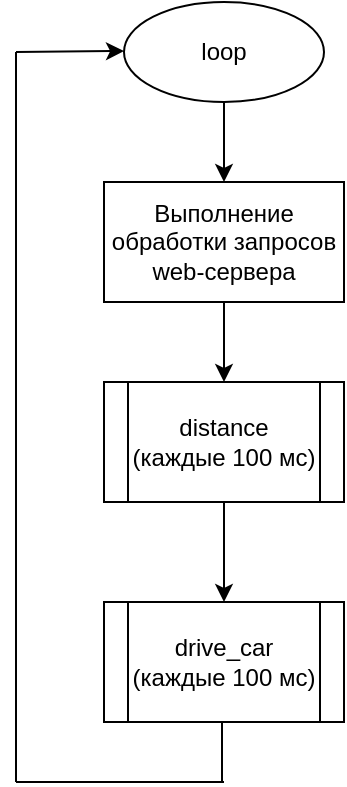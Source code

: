 <mxfile version="26.0.11">
  <diagram name="Страница — 1" id="zuykSe1Z1BBs6FxHsJYa">
    <mxGraphModel dx="1075" dy="471" grid="1" gridSize="10" guides="1" tooltips="1" connect="1" arrows="1" fold="1" page="1" pageScale="1" pageWidth="827" pageHeight="1169" math="0" shadow="0">
      <root>
        <mxCell id="0" />
        <mxCell id="1" parent="0" />
        <mxCell id="j0kFvS6inBZvrKuzUP51-4" style="edgeStyle=orthogonalEdgeStyle;rounded=0;orthogonalLoop=1;jettySize=auto;html=1;exitX=0.5;exitY=1;exitDx=0;exitDy=0;entryX=0.5;entryY=0;entryDx=0;entryDy=0;" edge="1" parent="1" source="j0kFvS6inBZvrKuzUP51-2" target="j0kFvS6inBZvrKuzUP51-3">
          <mxGeometry relative="1" as="geometry" />
        </mxCell>
        <mxCell id="j0kFvS6inBZvrKuzUP51-2" value="loop" style="shape=ellipse;html=1;dashed=0;whiteSpace=wrap;perimeter=ellipsePerimeter;" vertex="1" parent="1">
          <mxGeometry x="364" y="80" width="100" height="50" as="geometry" />
        </mxCell>
        <mxCell id="j0kFvS6inBZvrKuzUP51-6" style="edgeStyle=orthogonalEdgeStyle;rounded=0;orthogonalLoop=1;jettySize=auto;html=1;exitX=0.5;exitY=1;exitDx=0;exitDy=0;entryX=0.5;entryY=0;entryDx=0;entryDy=0;" edge="1" parent="1" source="j0kFvS6inBZvrKuzUP51-3" target="j0kFvS6inBZvrKuzUP51-5">
          <mxGeometry relative="1" as="geometry" />
        </mxCell>
        <mxCell id="j0kFvS6inBZvrKuzUP51-3" value="Выполнение обработки запросов web-сервера" style="rounded=0;whiteSpace=wrap;html=1;" vertex="1" parent="1">
          <mxGeometry x="354" y="170" width="120" height="60" as="geometry" />
        </mxCell>
        <mxCell id="j0kFvS6inBZvrKuzUP51-8" style="edgeStyle=orthogonalEdgeStyle;rounded=0;orthogonalLoop=1;jettySize=auto;html=1;exitX=0.5;exitY=1;exitDx=0;exitDy=0;entryX=0.5;entryY=0;entryDx=0;entryDy=0;" edge="1" parent="1" source="j0kFvS6inBZvrKuzUP51-5" target="j0kFvS6inBZvrKuzUP51-7">
          <mxGeometry relative="1" as="geometry" />
        </mxCell>
        <mxCell id="j0kFvS6inBZvrKuzUP51-5" value="distance (каждые 100 мс)" style="shape=process;whiteSpace=wrap;html=1;backgroundOutline=1;" vertex="1" parent="1">
          <mxGeometry x="354" y="270" width="120" height="60" as="geometry" />
        </mxCell>
        <mxCell id="j0kFvS6inBZvrKuzUP51-7" value="drive_car (каждые 100 мс)" style="shape=process;whiteSpace=wrap;html=1;backgroundOutline=1;" vertex="1" parent="1">
          <mxGeometry x="354" y="380" width="120" height="60" as="geometry" />
        </mxCell>
        <mxCell id="j0kFvS6inBZvrKuzUP51-11" value="" style="endArrow=none;html=1;rounded=0;" edge="1" parent="1">
          <mxGeometry width="50" height="50" relative="1" as="geometry">
            <mxPoint x="413" y="470" as="sourcePoint" />
            <mxPoint x="413" y="440" as="targetPoint" />
          </mxGeometry>
        </mxCell>
        <mxCell id="j0kFvS6inBZvrKuzUP51-12" value="" style="endArrow=none;html=1;rounded=0;" edge="1" parent="1">
          <mxGeometry width="50" height="50" relative="1" as="geometry">
            <mxPoint x="310" y="470" as="sourcePoint" />
            <mxPoint x="414" y="470" as="targetPoint" />
          </mxGeometry>
        </mxCell>
        <mxCell id="j0kFvS6inBZvrKuzUP51-14" value="" style="endArrow=classic;html=1;rounded=0;" edge="1" parent="1">
          <mxGeometry width="50" height="50" relative="1" as="geometry">
            <mxPoint x="310" y="105" as="sourcePoint" />
            <mxPoint x="364" y="104.5" as="targetPoint" />
          </mxGeometry>
        </mxCell>
        <mxCell id="j0kFvS6inBZvrKuzUP51-16" value="" style="endArrow=none;html=1;rounded=0;" edge="1" parent="1">
          <mxGeometry width="50" height="50" relative="1" as="geometry">
            <mxPoint x="310" y="470" as="sourcePoint" />
            <mxPoint x="310" y="105" as="targetPoint" />
          </mxGeometry>
        </mxCell>
      </root>
    </mxGraphModel>
  </diagram>
</mxfile>
